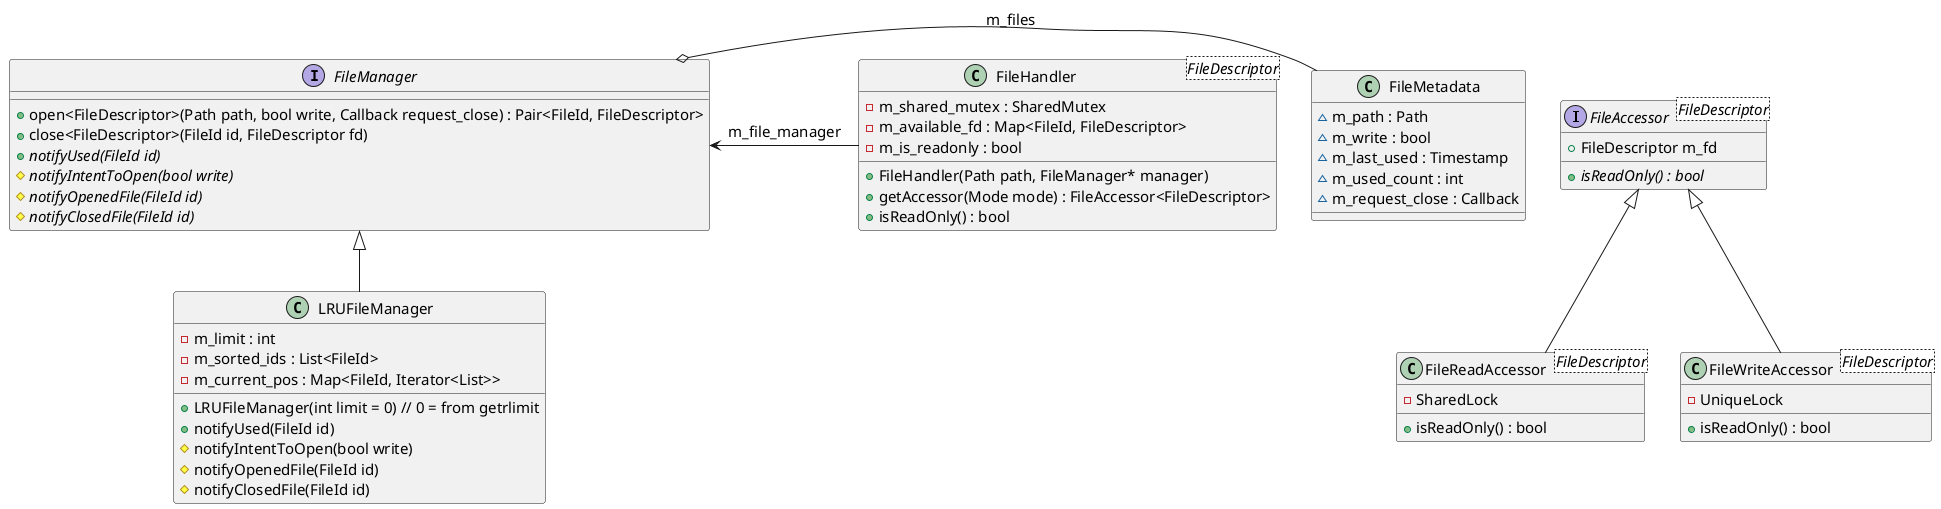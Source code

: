 @startuml FilePool.png

skinparam defaultfontsize 15

interface FileAccessor<FileDescriptor> {
    + FileDescriptor m_fd
    + {abstract} isReadOnly() : bool
}

class FileReadAccessor<FileDescriptor> {
    - SharedLock
    + isReadOnly() : bool
}

class FileWriteAccessor<FileDescriptor> {
    - UniqueLock
    + isReadOnly() : bool
}

FileAccessor <|-- FileReadAccessor
FileAccessor <|-- FileWriteAccessor

class FileHandler<FileDescriptor> {
    + FileHandler(Path path, FileManager* manager)
    + getAccessor(Mode mode) : FileAccessor<FileDescriptor>
    + isReadOnly() : bool
    - m_shared_mutex : SharedMutex
    - m_available_fd : Map<FileId, FileDescriptor>
    - m_is_readonly : bool
}

interface FileManager {
    + open<FileDescriptor>(Path path, bool write, Callback request_close) : Pair<FileId, FileDescriptor>
    + close<FileDescriptor>(FileId id, FileDescriptor fd)
    + {abstract} notifyUsed(FileId id)
    # {abstract} notifyIntentToOpen(bool write)
    # {abstract} notifyOpenedFile(FileId id)
    # {abstract} notifyClosedFile(FileId id)
}

class FileMetadata {
    ~ m_path : Path
    ~ m_write : bool
    ~ m_last_used : Timestamp
    ~ m_used_count : int
    ~ m_request_close : Callback
}

FileManager o- FileMetadata : m_files

class LRUFileManager {
    + LRUFileManager(int limit = 0) // 0 = from getrlimit
    + notifyUsed(FileId id)
    # notifyIntentToOpen(bool write)
    # notifyOpenedFile(FileId id)
    # notifyClosedFile(FileId id)
    - m_limit : int
    - m_sorted_ids : List<FileId>
    - m_current_pos : Map<FileId, Iterator<List>>
}

FileManager <- FileHandler : m_file_manager
FileManager <|-- LRUFileManager

@enduml